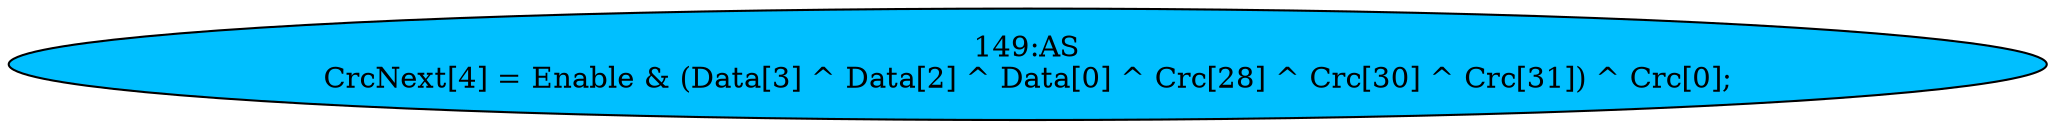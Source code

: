 strict digraph "" {
	node [label="\N"];
	"149:AS"	 [ast="<pyverilog.vparser.ast.Assign object at 0x7f415c23e6d0>",
		def_var="['CrcNext']",
		fillcolor=deepskyblue,
		label="149:AS
CrcNext[4] = Enable & (Data[3] ^ Data[2] ^ Data[0] ^ Crc[28] ^ Crc[30] ^ Crc[31]) ^ Crc[0];",
		statements="[]",
		style=filled,
		typ=Assign,
		use_var="['Enable', 'Data', 'Data', 'Data', 'Crc', 'Crc', 'Crc', 'Crc']"];
}
